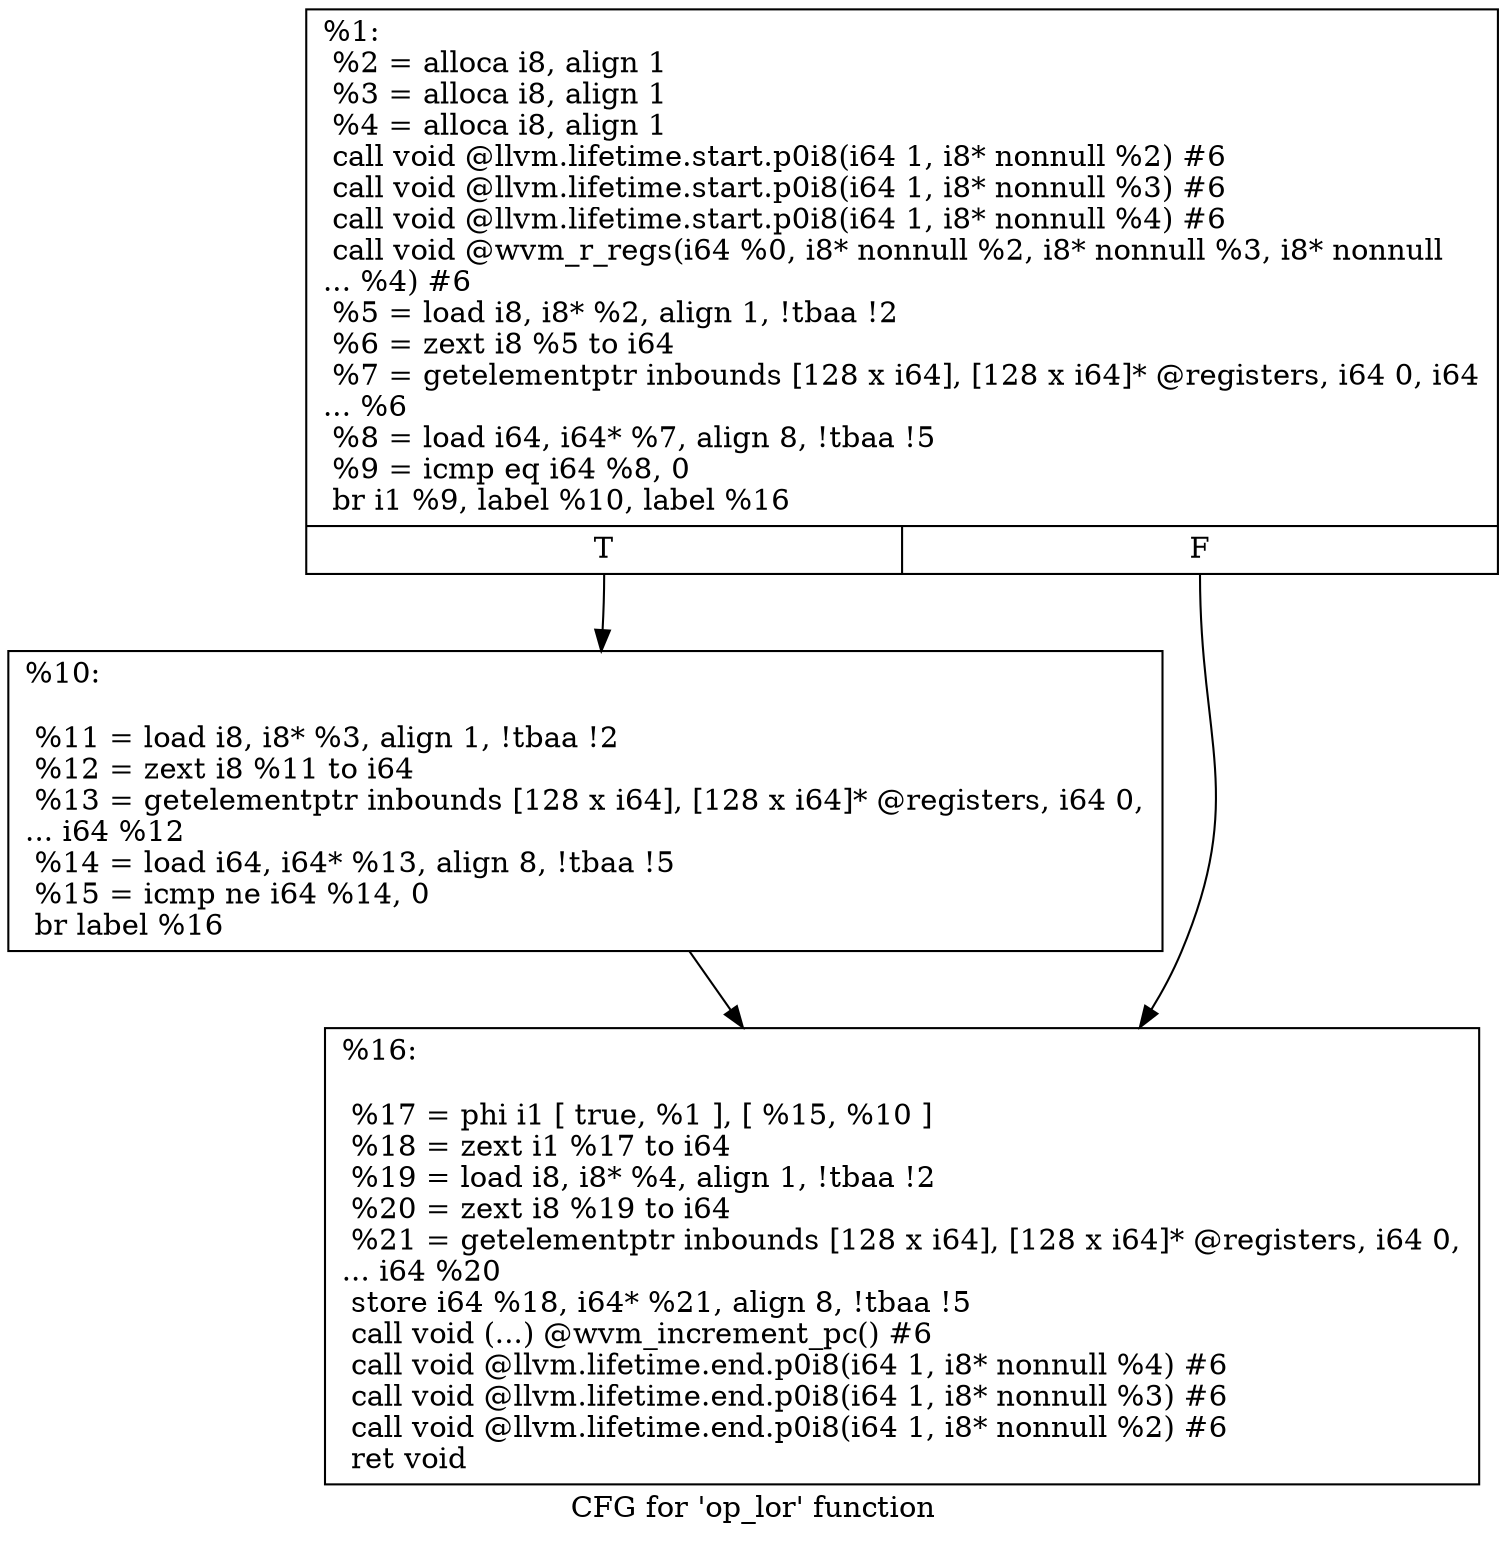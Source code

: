 digraph "CFG for 'op_lor' function" {
	label="CFG for 'op_lor' function";

	Node0x7f8ef0d32d50 [shape=record,label="{%1:\l  %2 = alloca i8, align 1\l  %3 = alloca i8, align 1\l  %4 = alloca i8, align 1\l  call void @llvm.lifetime.start.p0i8(i64 1, i8* nonnull %2) #6\l  call void @llvm.lifetime.start.p0i8(i64 1, i8* nonnull %3) #6\l  call void @llvm.lifetime.start.p0i8(i64 1, i8* nonnull %4) #6\l  call void @wvm_r_regs(i64 %0, i8* nonnull %2, i8* nonnull %3, i8* nonnull\l... %4) #6\l  %5 = load i8, i8* %2, align 1, !tbaa !2\l  %6 = zext i8 %5 to i64\l  %7 = getelementptr inbounds [128 x i64], [128 x i64]* @registers, i64 0, i64\l... %6\l  %8 = load i64, i64* %7, align 8, !tbaa !5\l  %9 = icmp eq i64 %8, 0\l  br i1 %9, label %10, label %16\l|{<s0>T|<s1>F}}"];
	Node0x7f8ef0d32d50:s0 -> Node0x7f8ef0d32ef0;
	Node0x7f8ef0d32d50:s1 -> Node0x7f8ef0d33590;
	Node0x7f8ef0d32ef0 [shape=record,label="{%10:\l\l  %11 = load i8, i8* %3, align 1, !tbaa !2\l  %12 = zext i8 %11 to i64\l  %13 = getelementptr inbounds [128 x i64], [128 x i64]* @registers, i64 0,\l... i64 %12\l  %14 = load i64, i64* %13, align 8, !tbaa !5\l  %15 = icmp ne i64 %14, 0\l  br label %16\l}"];
	Node0x7f8ef0d32ef0 -> Node0x7f8ef0d33590;
	Node0x7f8ef0d33590 [shape=record,label="{%16:\l\l  %17 = phi i1 [ true, %1 ], [ %15, %10 ]\l  %18 = zext i1 %17 to i64\l  %19 = load i8, i8* %4, align 1, !tbaa !2\l  %20 = zext i8 %19 to i64\l  %21 = getelementptr inbounds [128 x i64], [128 x i64]* @registers, i64 0,\l... i64 %20\l  store i64 %18, i64* %21, align 8, !tbaa !5\l  call void (...) @wvm_increment_pc() #6\l  call void @llvm.lifetime.end.p0i8(i64 1, i8* nonnull %4) #6\l  call void @llvm.lifetime.end.p0i8(i64 1, i8* nonnull %3) #6\l  call void @llvm.lifetime.end.p0i8(i64 1, i8* nonnull %2) #6\l  ret void\l}"];
}
